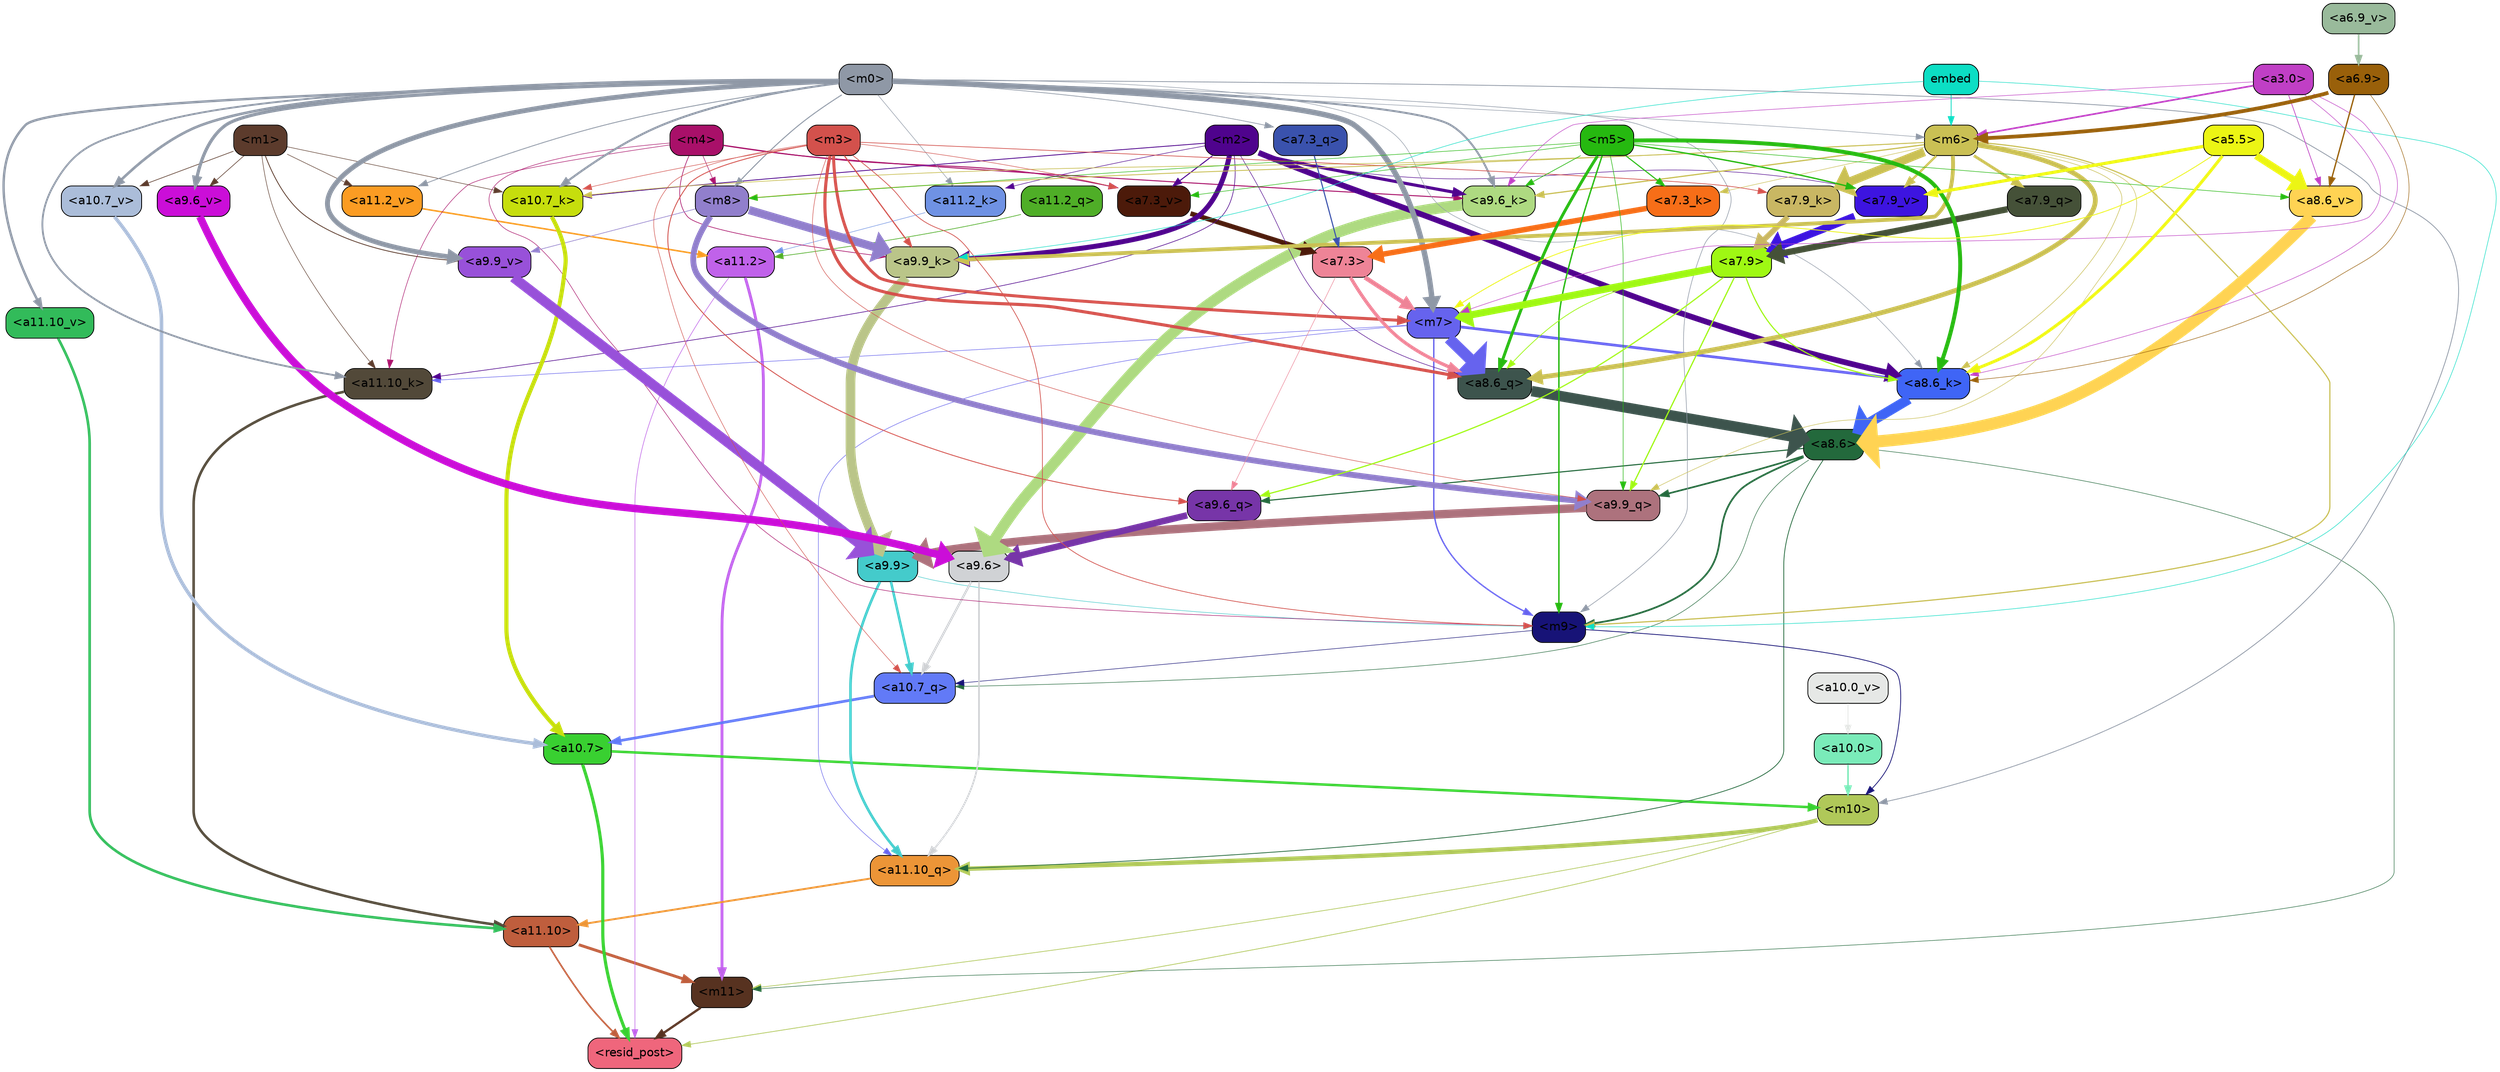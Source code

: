 strict digraph "" {
	graph [bgcolor=transparent,
		layout=dot,
		overlap=false,
		splines=true
	];
	"<m11>"	[color=black,
		fillcolor="#573220",
		fontname=Helvetica,
		shape=box,
		style="filled, rounded"];
	"<resid_post>"	[color=black,
		fillcolor="#ef667c",
		fontname=Helvetica,
		shape=box,
		style="filled, rounded"];
	"<m11>" -> "<resid_post>"	[color="#573220",
		penwidth=2.702841281890869];
	"<a11.10>"	[color=black,
		fillcolor="#bf5e3d",
		fontname=Helvetica,
		shape=box,
		style="filled, rounded"];
	"<a11.10>" -> "<m11>"	[color="#bf5e3d",
		penwidth=3.3565988540649414];
	"<a11.10>" -> "<resid_post>"	[color="#bf5e3d",
		penwidth=1.9347846508026123];
	"<a11.2>"	[color=black,
		fillcolor="#c062ea",
		fontname=Helvetica,
		shape=box,
		style="filled, rounded"];
	"<a11.2>" -> "<m11>"	[color="#c062ea",
		penwidth=3.357710838317871];
	"<a11.2>" -> "<resid_post>"	[color="#c062ea",
		penwidth=0.6756799221038818];
	"<m10>"	[color=black,
		fillcolor="#b0c859",
		fontname=Helvetica,
		shape=box,
		style="filled, rounded"];
	"<m10>" -> "<m11>"	[color="#b0c859",
		penwidth=0.7995781898498535];
	"<m10>" -> "<resid_post>"	[color="#b0c859",
		penwidth=0.84842848777771];
	"<a11.10_q>"	[color=black,
		fillcolor="#ec9537",
		fontname=Helvetica,
		shape=box,
		style="filled, rounded"];
	"<m10>" -> "<a11.10_q>"	[color="#b0c859",
		penwidth=5.131217956542969];
	"<a10.7>"	[color=black,
		fillcolor="#39d031",
		fontname=Helvetica,
		shape=box,
		style="filled, rounded"];
	"<a10.7>" -> "<resid_post>"	[color="#39d031",
		penwidth=3.701959013938904];
	"<a10.7>" -> "<m10>"	[color="#39d031",
		penwidth=2.9233598709106445];
	"<a8.6>"	[color=black,
		fillcolor="#23693c",
		fontname=Helvetica,
		shape=box,
		style="filled, rounded"];
	"<a8.6>" -> "<m11>"	[color="#23693c",
		penwidth=0.6];
	"<a8.6>" -> "<a11.10_q>"	[color="#23693c",
		penwidth=0.8920164108276367];
	"<m9>"	[color=black,
		fillcolor="#171377",
		fontname=Helvetica,
		shape=box,
		style="filled, rounded"];
	"<a8.6>" -> "<m9>"	[color="#23693c",
		penwidth=2.0895538330078125];
	"<a10.7_q>"	[color=black,
		fillcolor="#627af7",
		fontname=Helvetica,
		shape=box,
		style="filled, rounded"];
	"<a8.6>" -> "<a10.7_q>"	[color="#23693c",
		penwidth=0.6];
	"<a9.9_q>"	[color=black,
		fillcolor="#ad727d",
		fontname=Helvetica,
		shape=box,
		style="filled, rounded"];
	"<a8.6>" -> "<a9.9_q>"	[color="#23693c",
		penwidth=1.9669651985168457];
	"<a9.6_q>"	[color=black,
		fillcolor="#7735a8",
		fontname=Helvetica,
		shape=box,
		style="filled, rounded"];
	"<a8.6>" -> "<a9.6_q>"	[color="#23693c",
		penwidth=1.2784099578857422];
	"<a11.10_q>" -> "<a11.10>"	[color="#ec9537",
		penwidth=2.230653762817383];
	"<a11.2_q>"	[color=black,
		fillcolor="#4fae27",
		fontname=Helvetica,
		shape=box,
		style="filled, rounded"];
	"<a11.2_q>" -> "<a11.2>"	[color="#4fae27",
		penwidth=0.7805061340332031];
	"<a11.10_k>"	[color=black,
		fillcolor="#524939",
		fontname=Helvetica,
		shape=box,
		style="filled, rounded"];
	"<a11.10_k>" -> "<a11.10>"	[color="#524939",
		penwidth=3.010073661804199];
	"<a11.2_k>"	[color=black,
		fillcolor="#6f92e4",
		fontname=Helvetica,
		shape=box,
		style="filled, rounded"];
	"<a11.2_k>" -> "<a11.2>"	[color="#6f92e4",
		penwidth=0.6];
	"<a11.10_v>"	[color=black,
		fillcolor="#32bb5a",
		fontname=Helvetica,
		shape=box,
		style="filled, rounded"];
	"<a11.10_v>" -> "<a11.10>"	[color="#32bb5a",
		penwidth=3.0961761474609375];
	"<a11.2_v>"	[color=black,
		fillcolor="#fb9c23",
		fontname=Helvetica,
		shape=box,
		style="filled, rounded"];
	"<a11.2_v>" -> "<a11.2>"	[color="#fb9c23",
		penwidth=1.7951231002807617];
	"<a9.9>"	[color=black,
		fillcolor="#44cbcb",
		fontname=Helvetica,
		shape=box,
		style="filled, rounded"];
	"<a9.9>" -> "<a11.10_q>"	[color="#44cbcb",
		penwidth=3.086172103881836];
	"<a9.9>" -> "<m9>"	[color="#44cbcb",
		penwidth=0.6];
	"<a9.9>" -> "<a10.7_q>"	[color="#44cbcb",
		penwidth=2.9829912185668945];
	"<a9.6>"	[color=black,
		fillcolor="#d0d2d5",
		fontname=Helvetica,
		shape=box,
		style="filled, rounded"];
	"<a9.6>" -> "<a11.10_q>"	[color="#d0d2d5",
		penwidth=1.9188203811645508];
	"<a9.6>" -> "<a10.7_q>"	[color="#d0d2d5",
		penwidth=2.6223926544189453];
	"<m7>"	[color=black,
		fillcolor="#6663ee",
		fontname=Helvetica,
		shape=box,
		style="filled, rounded"];
	"<m7>" -> "<a11.10_q>"	[color="#6663ee",
		penwidth=0.6];
	"<m7>" -> "<a11.10_k>"	[color="#6663ee",
		penwidth=0.6];
	"<m7>" -> "<m9>"	[color="#6663ee",
		penwidth=1.602376937866211];
	"<a8.6_q>"	[color=black,
		fillcolor="#3d544d",
		fontname=Helvetica,
		shape=box,
		style="filled, rounded"];
	"<m7>" -> "<a8.6_q>"	[color="#6663ee",
		penwidth=13.241378784179688];
	"<a8.6_k>"	[color=black,
		fillcolor="#3f65f6",
		fontname=Helvetica,
		shape=box,
		style="filled, rounded"];
	"<m7>" -> "<a8.6_k>"	[color="#6663ee",
		penwidth=3.1968326568603516];
	"<m4>"	[color=black,
		fillcolor="#a91069",
		fontname=Helvetica,
		shape=box,
		style="filled, rounded"];
	"<m4>" -> "<a11.10_k>"	[color="#a91069",
		penwidth=0.6];
	"<m4>" -> "<m9>"	[color="#a91069",
		penwidth=0.6];
	"<a9.9_k>"	[color=black,
		fillcolor="#bac589",
		fontname=Helvetica,
		shape=box,
		style="filled, rounded"];
	"<m4>" -> "<a9.9_k>"	[color="#a91069",
		penwidth=0.7440586090087891];
	"<a9.6_k>"	[color=black,
		fillcolor="#aeda81",
		fontname=Helvetica,
		shape=box,
		style="filled, rounded"];
	"<m4>" -> "<a9.6_k>"	[color="#a91069",
		penwidth=1.1381549835205078];
	"<m8>"	[color=black,
		fillcolor="#917fcc",
		fontname=Helvetica,
		shape=box,
		style="filled, rounded"];
	"<m4>" -> "<m8>"	[color="#a91069",
		penwidth=0.6];
	"<a7.3_v>"	[color=black,
		fillcolor="#4c1a0a",
		fontname=Helvetica,
		shape=box,
		style="filled, rounded"];
	"<m4>" -> "<a7.3_v>"	[color="#a91069",
		penwidth=1.1412334442138672];
	"<m2>"	[color=black,
		fillcolor="#4f038d",
		fontname=Helvetica,
		shape=box,
		style="filled, rounded"];
	"<m2>" -> "<a11.10_k>"	[color="#4f038d",
		penwidth=0.7053709030151367];
	"<m2>" -> "<a11.2_k>"	[color="#4f038d",
		penwidth=0.6];
	"<a10.7_k>"	[color=black,
		fillcolor="#c6de0d",
		fontname=Helvetica,
		shape=box,
		style="filled, rounded"];
	"<m2>" -> "<a10.7_k>"	[color="#4f038d",
		penwidth=0.9458351135253906];
	"<m2>" -> "<a9.9_k>"	[color="#4f038d",
		penwidth=5.899354457855225];
	"<m2>" -> "<a9.6_k>"	[color="#4f038d",
		penwidth=3.641721725463867];
	"<m2>" -> "<a8.6_q>"	[color="#4f038d",
		penwidth=0.6];
	"<m2>" -> "<a8.6_k>"	[color="#4f038d",
		penwidth=6.741854667663574];
	"<a7.9_v>"	[color=black,
		fillcolor="#3d14e0",
		fontname=Helvetica,
		shape=box,
		style="filled, rounded"];
	"<m2>" -> "<a7.9_v>"	[color="#4f038d",
		penwidth=0.6];
	"<m2>" -> "<a7.3_v>"	[color="#4f038d",
		penwidth=1.1759881973266602];
	"<m1>"	[color=black,
		fillcolor="#5c3b2c",
		fontname=Helvetica,
		shape=box,
		style="filled, rounded"];
	"<m1>" -> "<a11.10_k>"	[color="#5c3b2c",
		penwidth=0.6];
	"<m1>" -> "<a11.2_v>"	[color="#5c3b2c",
		penwidth=0.6];
	"<m1>" -> "<a10.7_k>"	[color="#5c3b2c",
		penwidth=0.6];
	"<a10.7_v>"	[color=black,
		fillcolor="#abbdd9",
		fontname=Helvetica,
		shape=box,
		style="filled, rounded"];
	"<m1>" -> "<a10.7_v>"	[color="#5c3b2c",
		penwidth=0.7276821136474609];
	"<a9.9_v>"	[color=black,
		fillcolor="#9851d9",
		fontname=Helvetica,
		shape=box,
		style="filled, rounded"];
	"<m1>" -> "<a9.9_v>"	[color="#5c3b2c",
		penwidth=0.9372577667236328];
	"<a9.6_v>"	[color=black,
		fillcolor="#cb0ed8",
		fontname=Helvetica,
		shape=box,
		style="filled, rounded"];
	"<m1>" -> "<a9.6_v>"	[color="#5c3b2c",
		penwidth=0.6895580291748047];
	"<m0>"	[color=black,
		fillcolor="#8f98a6",
		fontname=Helvetica,
		shape=box,
		style="filled, rounded"];
	"<m0>" -> "<m10>"	[color="#8f98a6",
		penwidth=0.9029474258422852];
	"<m0>" -> "<a11.10_k>"	[color="#8f98a6",
		penwidth=2.144052505493164];
	"<m0>" -> "<a11.2_k>"	[color="#8f98a6",
		penwidth=0.6134786605834961];
	"<m0>" -> "<a11.10_v>"	[color="#8f98a6",
		penwidth=2.813839912414551];
	"<m0>" -> "<a11.2_v>"	[color="#8f98a6",
		penwidth=0.9900531768798828];
	"<m0>" -> "<m7>"	[color="#8f98a6",
		penwidth=6.471525192260742];
	"<m0>" -> "<m9>"	[color="#8f98a6",
		penwidth=0.6837482452392578];
	"<m0>" -> "<a10.7_k>"	[color="#8f98a6",
		penwidth=2.4311294555664062];
	"<m0>" -> "<a10.7_v>"	[color="#8f98a6",
		penwidth=3.061185836791992];
	"<m6>"	[color=black,
		fillcolor="#cac054",
		fontname=Helvetica,
		shape=box,
		style="filled, rounded"];
	"<m0>" -> "<m6>"	[color="#8f98a6",
		penwidth=0.6];
	"<m0>" -> "<a9.6_k>"	[color="#8f98a6",
		penwidth=2.3033218383789062];
	"<m0>" -> "<a9.9_v>"	[color="#8f98a6",
		penwidth=5.749459266662598];
	"<m0>" -> "<a9.6_v>"	[color="#8f98a6",
		penwidth=3.8124656677246094];
	"<m0>" -> "<m8>"	[color="#8f98a6",
		penwidth=1.1439266204833984];
	"<m0>" -> "<a8.6_k>"	[color="#8f98a6",
		penwidth=0.6];
	"<a7.3_q>"	[color=black,
		fillcolor="#3a52ad",
		fontname=Helvetica,
		shape=box,
		style="filled, rounded"];
	"<m0>" -> "<a7.3_q>"	[color="#8f98a6",
		penwidth=0.7983880043029785];
	"<a10.0>"	[color=black,
		fillcolor="#7aebb9",
		fontname=Helvetica,
		shape=box,
		style="filled, rounded"];
	"<a10.0>" -> "<m10>"	[color="#7aebb9",
		penwidth=1.7953290939331055];
	"<m9>" -> "<m10>"	[color="#171377",
		penwidth=0.8976783752441406];
	"<m9>" -> "<a10.7_q>"	[color="#171377",
		penwidth=0.6];
	"<a10.7_q>" -> "<a10.7>"	[color="#627af7",
		penwidth=3.1667375564575195];
	"<a10.7_k>" -> "<a10.7>"	[color="#c6de0d",
		penwidth=4.86921501159668];
	"<a10.7_v>" -> "<a10.7>"	[color="#abbdd9",
		penwidth=4.189113616943359];
	"<a10.0_v>"	[color=black,
		fillcolor="#e6e8e6",
		fontname=Helvetica,
		shape=box,
		style="filled, rounded"];
	"<a10.0_v>" -> "<a10.0>"	[color="#e6e8e6",
		penwidth=0.9297943115234375];
	"<m3>"	[color=black,
		fillcolor="#d3514c",
		fontname=Helvetica,
		shape=box,
		style="filled, rounded"];
	"<m3>" -> "<m7>"	[color="#d3514c",
		penwidth=3.516108512878418];
	"<m3>" -> "<m9>"	[color="#d3514c",
		penwidth=0.8340511322021484];
	"<m3>" -> "<a10.7_q>"	[color="#d3514c",
		penwidth=0.6];
	"<m3>" -> "<a10.7_k>"	[color="#d3514c",
		penwidth=0.6];
	"<m3>" -> "<a9.9_q>"	[color="#d3514c",
		penwidth=0.6];
	"<m3>" -> "<a9.6_q>"	[color="#d3514c",
		penwidth=1.023146629333496];
	"<m3>" -> "<a9.9_k>"	[color="#d3514c",
		penwidth=1.3686113357543945];
	"<m3>" -> "<a8.6_q>"	[color="#d3514c",
		penwidth=3.662356376647949];
	"<a7.9_k>"	[color=black,
		fillcolor="#c9b763",
		fontname=Helvetica,
		shape=box,
		style="filled, rounded"];
	"<m3>" -> "<a7.9_k>"	[color="#d3514c",
		penwidth=0.7911663055419922];
	"<m3>" -> "<a7.3_v>"	[color="#d3514c",
		penwidth=0.6];
	"<m6>" -> "<m9>"	[color="#cac054",
		penwidth=1.3627052307128906];
	"<m6>" -> "<a10.7_k>"	[color="#cac054",
		penwidth=0.7860317230224609];
	"<m6>" -> "<a9.9_q>"	[color="#cac054",
		penwidth=0.6];
	"<m6>" -> "<a9.9_k>"	[color="#cac054",
		penwidth=4.531258583068848];
	"<m6>" -> "<a9.6_k>"	[color="#cac054",
		penwidth=1.4181280136108398];
	"<m6>" -> "<m8>"	[color="#cac054",
		penwidth=1.0155630111694336];
	"<m6>" -> "<a8.6_q>"	[color="#cac054",
		penwidth=5.633528709411621];
	"<m6>" -> "<a8.6_k>"	[color="#cac054",
		penwidth=0.6571521759033203];
	"<a7.9_q>"	[color=black,
		fillcolor="#455138",
		fontname=Helvetica,
		shape=box,
		style="filled, rounded"];
	"<m6>" -> "<a7.9_q>"	[color="#cac054",
		penwidth=3.375701427459717];
	"<m6>" -> "<a7.9_k>"	[color="#cac054",
		penwidth=10.12545919418335];
	"<a7.3_k>"	[color=black,
		fillcolor="#f76e18",
		fontname=Helvetica,
		shape=box,
		style="filled, rounded"];
	"<m6>" -> "<a7.3_k>"	[color="#cac054",
		penwidth=0.6];
	"<m6>" -> "<a7.9_v>"	[color="#cac054",
		penwidth=2.60457706451416];
	"<m5>"	[color=black,
		fillcolor="#26b910",
		fontname=Helvetica,
		shape=box,
		style="filled, rounded"];
	"<m5>" -> "<m9>"	[color="#26b910",
		penwidth=1.681243896484375];
	"<m5>" -> "<a9.9_q>"	[color="#26b910",
		penwidth=0.6613569259643555];
	"<m5>" -> "<a9.6_k>"	[color="#26b910",
		penwidth=0.758631706237793];
	"<m5>" -> "<m8>"	[color="#26b910",
		penwidth=0.6134414672851562];
	"<m5>" -> "<a8.6_q>"	[color="#26b910",
		penwidth=3.4897823333740234];
	"<m5>" -> "<a8.6_k>"	[color="#26b910",
		penwidth=4.6982269287109375];
	"<a8.6_v>"	[color=black,
		fillcolor="#ffd353",
		fontname=Helvetica,
		shape=box,
		style="filled, rounded"];
	"<m5>" -> "<a8.6_v>"	[color="#26b910",
		penwidth=0.6290683746337891];
	"<m5>" -> "<a7.3_k>"	[color="#26b910",
		penwidth=1.2780604362487793];
	"<m5>" -> "<a7.9_v>"	[color="#26b910",
		penwidth=1.6009464263916016];
	"<m5>" -> "<a7.3_v>"	[color="#26b910",
		penwidth=0.6172752380371094];
	embed	[color=black,
		fillcolor="#0cdec4",
		fontname=Helvetica,
		shape=box,
		style="filled, rounded"];
	embed -> "<m9>"	[color="#0cdec4",
		penwidth=0.6];
	embed -> "<m6>"	[color="#0cdec4",
		penwidth=0.9572563171386719];
	embed -> "<a9.9_k>"	[color="#0cdec4",
		penwidth=0.6];
	"<a9.9_q>" -> "<a9.9>"	[color="#ad727d",
		penwidth=9.939762115478516];
	"<a9.6_q>" -> "<a9.6>"	[color="#7735a8",
		penwidth=7.661715507507324];
	"<a9.9_k>" -> "<a9.9>"	[color="#bac589",
		penwidth=11.399191856384277];
	"<a9.6_k>" -> "<a9.6>"	[color="#aeda81",
		penwidth=13.081165313720703];
	"<a9.9_v>" -> "<a9.9>"	[color="#9851d9",
		penwidth=11.790493965148926];
	"<a9.6_v>" -> "<a9.6>"	[color="#cb0ed8",
		penwidth=8.907938003540039];
	"<m8>" -> "<a9.9_q>"	[color="#917fcc",
		penwidth=6.900845050811768];
	"<m8>" -> "<a9.9_k>"	[color="#917fcc",
		penwidth=9.720273971557617];
	"<m8>" -> "<a9.9_v>"	[color="#917fcc",
		penwidth=0.7325820922851562];
	"<a7.9>"	[color=black,
		fillcolor="#9ff813",
		fontname=Helvetica,
		shape=box,
		style="filled, rounded"];
	"<a7.9>" -> "<m7>"	[color="#9ff813",
		penwidth=8.380303382873535];
	"<a7.9>" -> "<a9.9_q>"	[color="#9ff813",
		penwidth=1.4397644996643066];
	"<a7.9>" -> "<a9.6_q>"	[color="#9ff813",
		penwidth=1.3931035995483398];
	"<a7.9>" -> "<a8.6_q>"	[color="#9ff813",
		penwidth=0.8684206008911133];
	"<a7.9>" -> "<a8.6_k>"	[color="#9ff813",
		penwidth=1.3346061706542969];
	"<a7.3>"	[color=black,
		fillcolor="#ee8497",
		fontname=Helvetica,
		shape=box,
		style="filled, rounded"];
	"<a7.3>" -> "<m7>"	[color="#ee8497",
		penwidth=5.218400001525879];
	"<a7.3>" -> "<a9.6_q>"	[color="#ee8497",
		penwidth=0.6];
	"<a7.3>" -> "<a8.6_q>"	[color="#ee8497",
		penwidth=3.9724788665771484];
	"<a3.0>"	[color=black,
		fillcolor="#c03fc5",
		fontname=Helvetica,
		shape=box,
		style="filled, rounded"];
	"<a3.0>" -> "<m7>"	[color="#c03fc5",
		penwidth=0.6];
	"<a3.0>" -> "<m6>"	[color="#c03fc5",
		penwidth=1.9339107275009155];
	"<a3.0>" -> "<a9.6_k>"	[color="#c03fc5",
		penwidth=0.6];
	"<a3.0>" -> "<a8.6_k>"	[color="#c03fc5",
		penwidth=0.6];
	"<a3.0>" -> "<a8.6_v>"	[color="#c03fc5",
		penwidth=0.8148288726806641];
	"<a8.6_q>" -> "<a8.6>"	[color="#3d544d",
		penwidth=12.358373165130615];
	"<a8.6_k>" -> "<a8.6>"	[color="#3f65f6",
		penwidth=11.655789375305176];
	"<a8.6_v>" -> "<a8.6>"	[color="#ffd353",
		penwidth=14.296124935150146];
	"<a6.9>"	[color=black,
		fillcolor="#99600a",
		fontname=Helvetica,
		shape=box,
		style="filled, rounded"];
	"<a6.9>" -> "<m6>"	[color="#99600a",
		penwidth=4.455123424530029];
	"<a6.9>" -> "<a8.6_k>"	[color="#99600a",
		penwidth=0.6];
	"<a6.9>" -> "<a8.6_v>"	[color="#99600a",
		penwidth=1.563425064086914];
	"<a5.5>"	[color=black,
		fillcolor="#ecf514",
		fontname=Helvetica,
		shape=box,
		style="filled, rounded"];
	"<a5.5>" -> "<m7>"	[color="#ecf514",
		penwidth=0.94769287109375];
	"<a5.5>" -> "<a8.6_k>"	[color="#ecf514",
		penwidth=3.608060836791992];
	"<a5.5>" -> "<a8.6_v>"	[color="#ecf514",
		penwidth=8.398509979248047];
	"<a5.5>" -> "<a7.9_v>"	[color="#ecf514",
		penwidth=3.7341604232788086];
	"<a7.9_q>" -> "<a7.9>"	[color="#455138",
		penwidth=7.43217658996582];
	"<a7.3_q>" -> "<a7.3>"	[color="#3a52ad",
		penwidth=1.2839345932006836];
	"<a7.9_k>" -> "<a7.9>"	[color="#c9b763",
		penwidth=6.416324615478516];
	"<a7.3_k>" -> "<a7.3>"	[color="#f76e18",
		penwidth=6.420154571533203];
	"<a7.9_v>" -> "<a7.9>"	[color="#3d14e0",
		penwidth=9.050997257232666];
	"<a7.3_v>" -> "<a7.3>"	[color="#4c1a0a",
		penwidth=5.585755348205566];
	"<a6.9_v>"	[color=black,
		fillcolor="#99ba9b",
		fontname=Helvetica,
		shape=box,
		style="filled, rounded"];
	"<a6.9_v>" -> "<a6.9>"	[color="#99ba9b",
		penwidth=1.9160195589065552];
}
